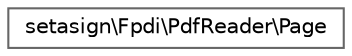 digraph "Graphical Class Hierarchy"
{
 // LATEX_PDF_SIZE
  bgcolor="transparent";
  edge [fontname=Helvetica,fontsize=10,labelfontname=Helvetica,labelfontsize=10];
  node [fontname=Helvetica,fontsize=10,shape=box,height=0.2,width=0.4];
  rankdir="LR";
  Node0 [id="Node000000",label="setasign\\Fpdi\\PdfReader\\Page",height=0.2,width=0.4,color="grey40", fillcolor="white", style="filled",URL="$classsetasign_1_1Fpdi_1_1PdfReader_1_1Page.html",tooltip=" "];
}
